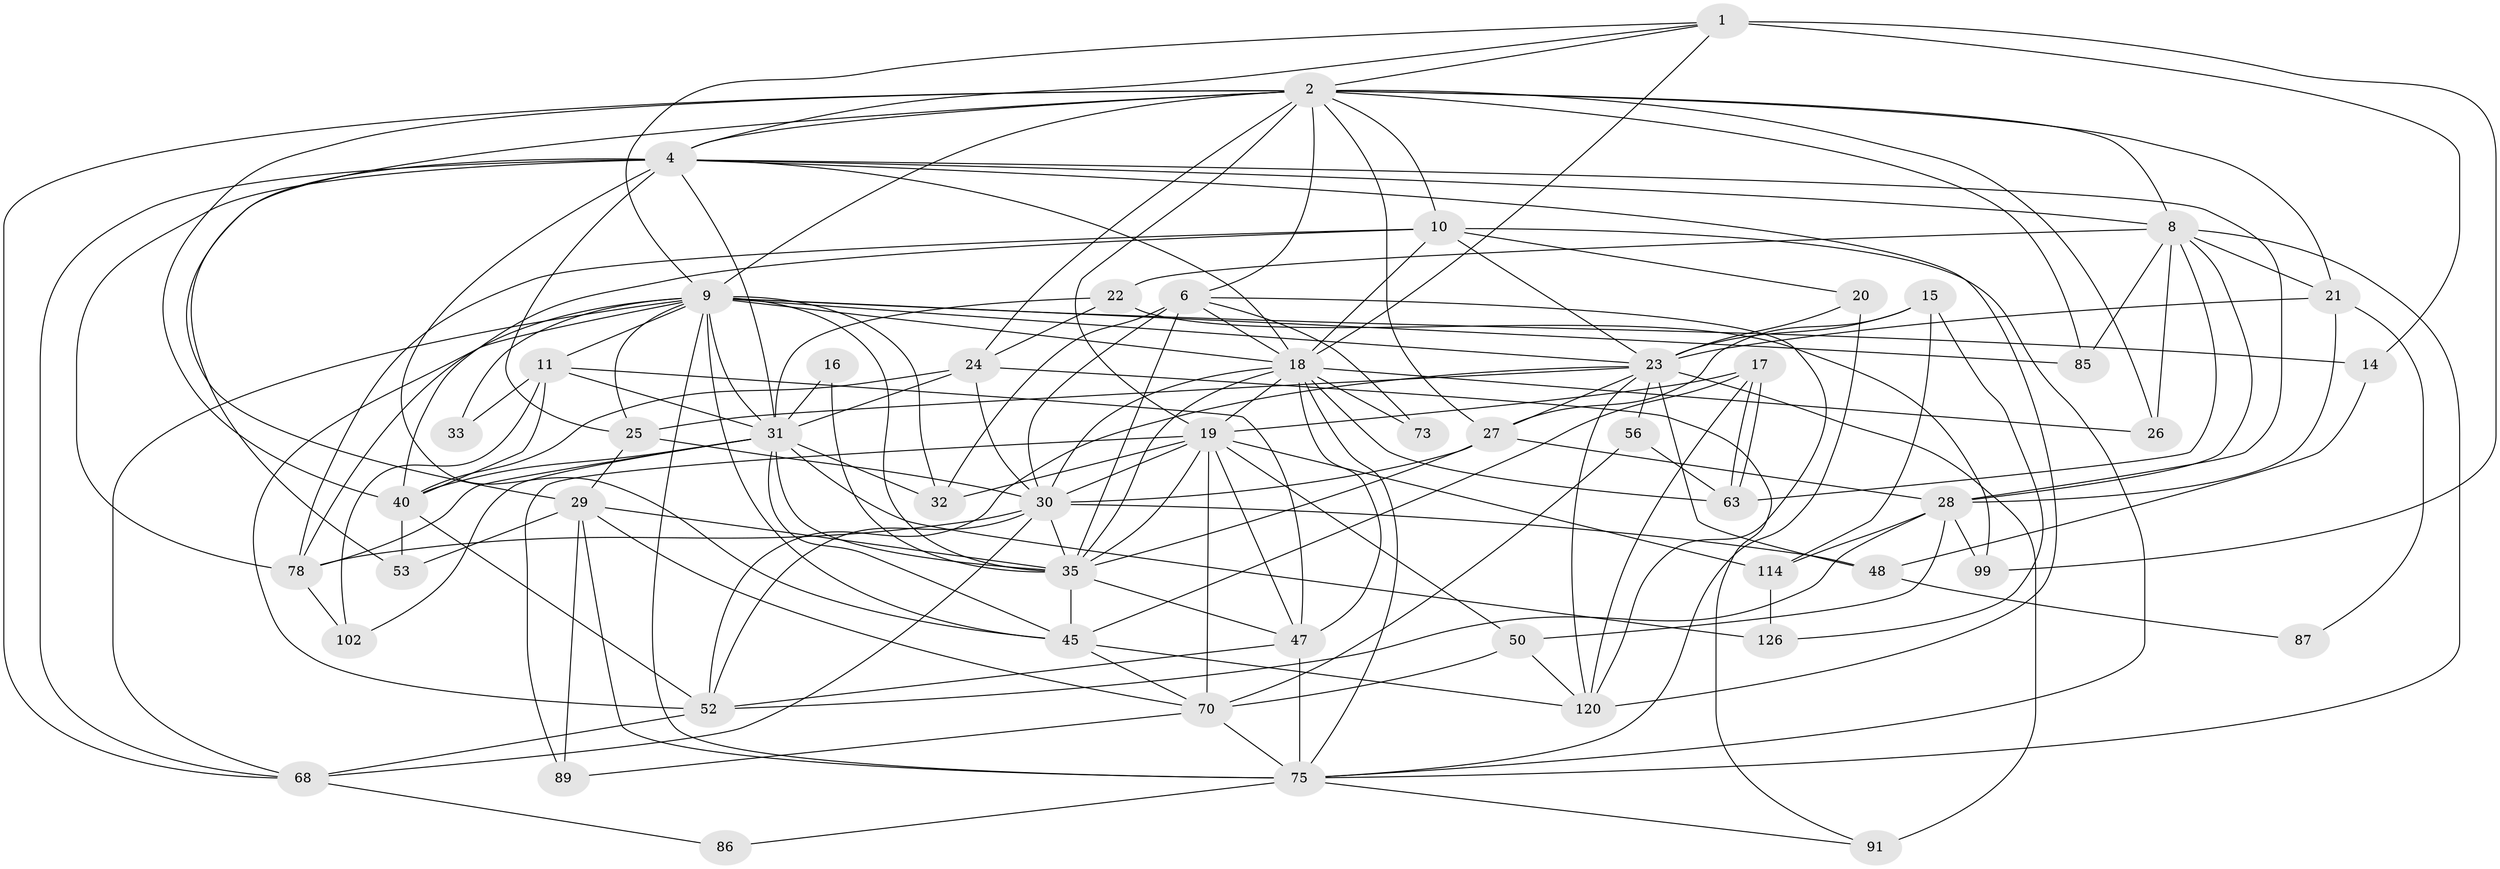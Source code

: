 // original degree distribution, {4: 0.29850746268656714, 3: 0.3208955223880597, 6: 0.05970149253731343, 2: 0.08955223880597014, 5: 0.17164179104477612, 7: 0.04477611940298507, 8: 0.007462686567164179, 10: 0.007462686567164179}
// Generated by graph-tools (version 1.1) at 2025/19/03/04/25 18:19:02]
// undirected, 53 vertices, 163 edges
graph export_dot {
graph [start="1"]
  node [color=gray90,style=filled];
  1 [super="+5"];
  2 [super="+3+39"];
  4 [super="+7+43+121"];
  6 [super="+119"];
  8 [super="+59+36+46"];
  9 [super="+95+12+88+67"];
  10 [super="+113+51"];
  11 [super="+69"];
  14 [super="+65"];
  15;
  16;
  17;
  18 [super="+61+58"];
  19 [super="+109"];
  20;
  21 [super="+42"];
  22;
  23 [super="+77+98+49"];
  24 [super="+117+41"];
  25;
  26;
  27 [super="+34+127"];
  28 [super="+81"];
  29 [super="+60+80+82"];
  30 [super="+97+90+64"];
  31 [super="+37+57"];
  32 [super="+92"];
  33;
  35 [super="+111+79"];
  40 [super="+72+83"];
  45 [super="+115+74"];
  47 [super="+108+133"];
  48;
  50;
  52 [super="+62+54"];
  53;
  56;
  63;
  68 [super="+71"];
  70 [super="+96+104"];
  73;
  75 [super="+100+129"];
  78 [super="+94"];
  85;
  86;
  87;
  89;
  91;
  99;
  102;
  114 [super="+116"];
  120 [super="+131"];
  126 [super="+132"];
  1 -- 14;
  1 -- 4;
  1 -- 18;
  1 -- 99;
  1 -- 9;
  1 -- 2;
  2 -- 26;
  2 -- 19;
  2 -- 68;
  2 -- 85;
  2 -- 6 [weight=2];
  2 -- 4 [weight=2];
  2 -- 8 [weight=3];
  2 -- 9 [weight=2];
  2 -- 10;
  2 -- 40;
  2 -- 21;
  2 -- 24;
  2 -- 27;
  2 -- 29;
  4 -- 68;
  4 -- 25;
  4 -- 28;
  4 -- 8;
  4 -- 53;
  4 -- 120;
  4 -- 45;
  4 -- 78;
  4 -- 18 [weight=2];
  4 -- 31;
  6 -- 30;
  6 -- 120;
  6 -- 35;
  6 -- 73;
  6 -- 18;
  6 -- 32;
  8 -- 22;
  8 -- 85;
  8 -- 26;
  8 -- 28 [weight=2];
  8 -- 63;
  8 -- 21;
  8 -- 75;
  9 -- 14 [weight=2];
  9 -- 85;
  9 -- 25;
  9 -- 11;
  9 -- 52;
  9 -- 45;
  9 -- 23;
  9 -- 18;
  9 -- 68;
  9 -- 33;
  9 -- 78;
  9 -- 31 [weight=2];
  9 -- 35;
  9 -- 32;
  9 -- 75;
  10 -- 20;
  10 -- 75;
  10 -- 18;
  10 -- 40;
  10 -- 78;
  10 -- 23;
  11 -- 102;
  11 -- 33;
  11 -- 40;
  11 -- 47;
  11 -- 31;
  14 -- 48;
  15 -- 114;
  15 -- 126;
  15 -- 23;
  15 -- 27;
  16 -- 35;
  16 -- 31;
  17 -- 63;
  17 -- 63;
  17 -- 120;
  17 -- 19;
  17 -- 45;
  18 -- 19;
  18 -- 73;
  18 -- 75;
  18 -- 30;
  18 -- 63;
  18 -- 26 [weight=2];
  18 -- 47 [weight=2];
  18 -- 35;
  19 -- 32;
  19 -- 47;
  19 -- 50;
  19 -- 114;
  19 -- 89;
  19 -- 30;
  19 -- 35;
  19 -- 70 [weight=2];
  20 -- 23;
  20 -- 75;
  21 -- 87;
  21 -- 28;
  21 -- 23 [weight=4];
  22 -- 99;
  22 -- 24;
  22 -- 31;
  23 -- 91 [weight=2];
  23 -- 48 [weight=2];
  23 -- 56;
  23 -- 25;
  23 -- 52;
  23 -- 120;
  23 -- 27;
  24 -- 91;
  24 -- 31 [weight=2];
  24 -- 40;
  24 -- 30;
  25 -- 30;
  25 -- 29;
  27 -- 35;
  27 -- 28;
  27 -- 30;
  28 -- 50;
  28 -- 114;
  28 -- 99;
  28 -- 52;
  29 -- 89;
  29 -- 75 [weight=2];
  29 -- 35;
  29 -- 53 [weight=2];
  29 -- 70;
  30 -- 68;
  30 -- 35;
  30 -- 78;
  30 -- 48;
  30 -- 52;
  31 -- 35;
  31 -- 45 [weight=2];
  31 -- 102;
  31 -- 40;
  31 -- 126;
  31 -- 32;
  31 -- 78;
  35 -- 45;
  35 -- 47;
  40 -- 53;
  40 -- 52;
  45 -- 70 [weight=2];
  45 -- 120;
  47 -- 52;
  47 -- 75;
  48 -- 87;
  50 -- 70;
  50 -- 120;
  52 -- 68;
  56 -- 63;
  56 -- 70;
  68 -- 86;
  70 -- 89;
  70 -- 75;
  75 -- 91;
  75 -- 86;
  78 -- 102;
  114 -- 126;
}

